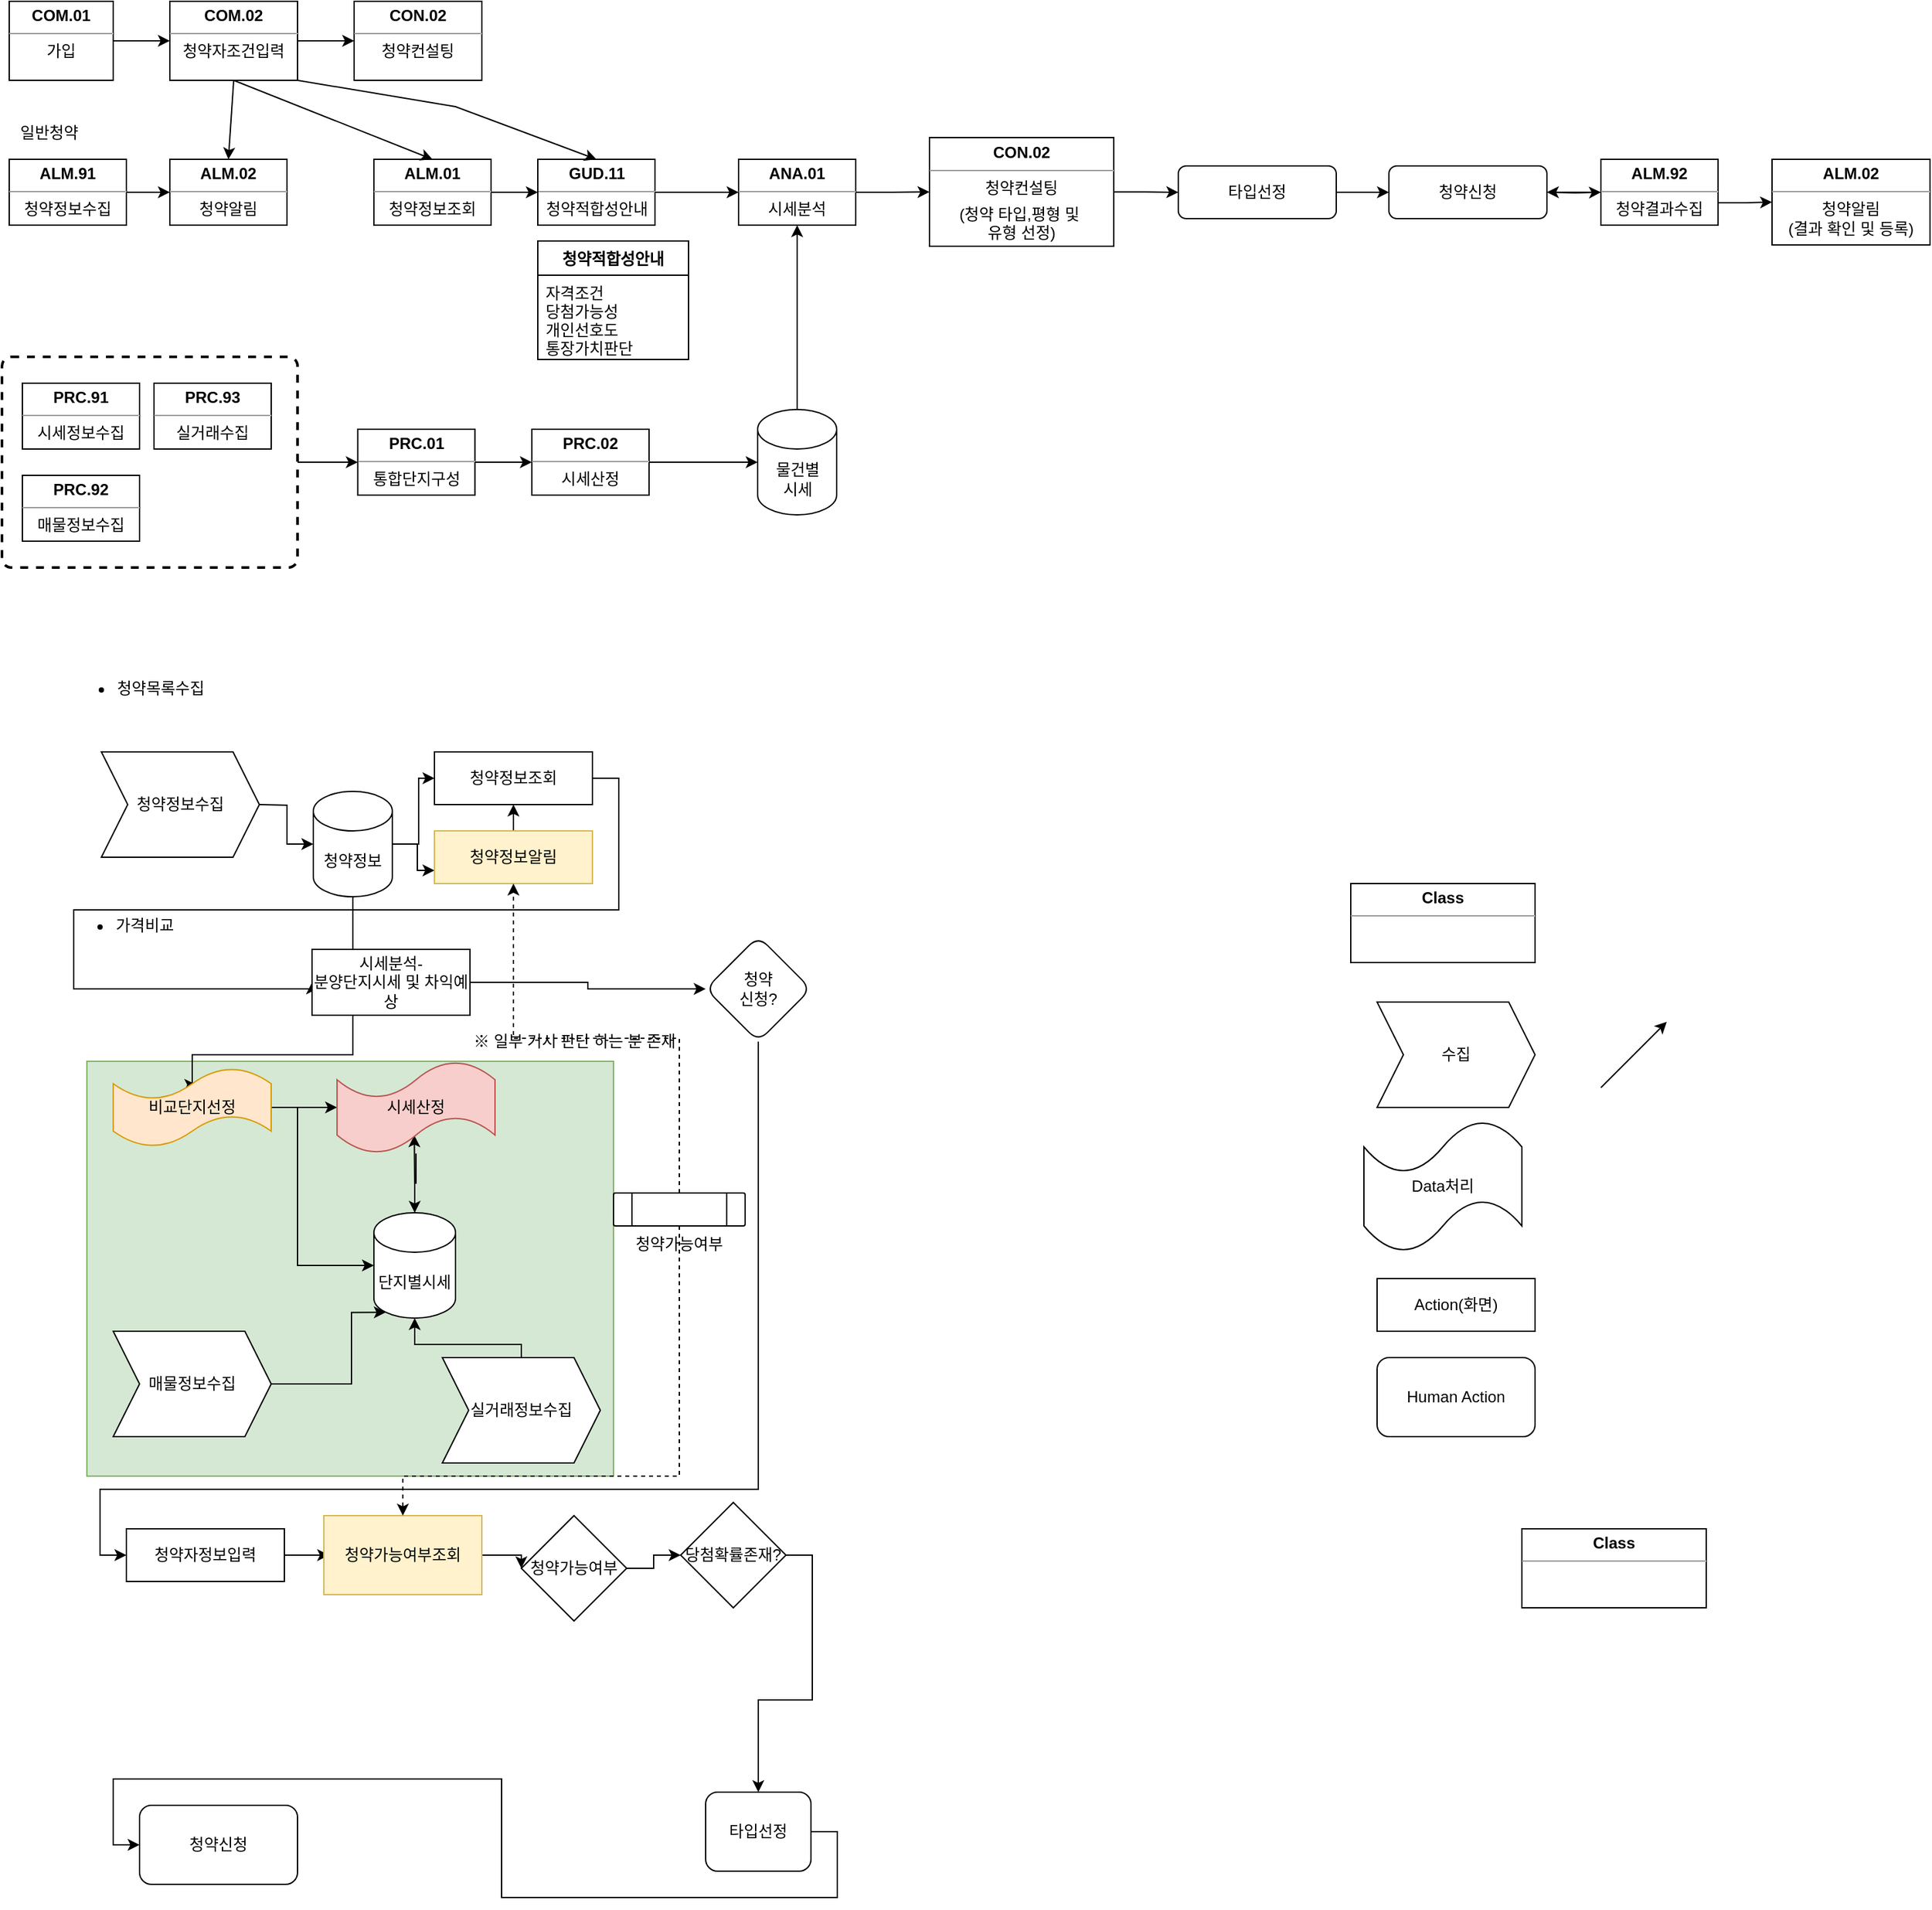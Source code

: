 <mxfile version="16.6.3" type="github">
  <diagram id="C5RBs43oDa-KdzZeNtuy" name="Page-1">
    <mxGraphModel dx="2062" dy="1122" grid="1" gridSize="10" guides="1" tooltips="1" connect="1" arrows="1" fold="1" page="1" pageScale="1" pageWidth="827" pageHeight="1169" math="0" shadow="0">
      <root>
        <mxCell id="WIyWlLk6GJQsqaUBKTNV-0" />
        <mxCell id="WIyWlLk6GJQsqaUBKTNV-1" parent="WIyWlLk6GJQsqaUBKTNV-0" />
        <mxCell id="zgRCXBDfTaDG_pUFl1qo-52" value="" style="rounded=1;whiteSpace=wrap;html=1;absoluteArcSize=1;arcSize=14;strokeWidth=2;dashed=1;" vertex="1" parent="WIyWlLk6GJQsqaUBKTNV-1">
          <mxGeometry x="5.5" y="280" width="224.5" height="160" as="geometry" />
        </mxCell>
        <mxCell id="sqGI4GazYDFIYgaRdGHt-80" value="" style="rounded=0;whiteSpace=wrap;html=1;fillColor=#d5e8d4;strokeColor=#82b366;" parent="WIyWlLk6GJQsqaUBKTNV-1" vertex="1">
          <mxGeometry x="70" y="815" width="400" height="315" as="geometry" />
        </mxCell>
        <mxCell id="sqGI4GazYDFIYgaRdGHt-16" style="edgeStyle=orthogonalEdgeStyle;rounded=0;orthogonalLoop=1;jettySize=auto;html=1;exitX=1;exitY=0.5;exitDx=0;exitDy=0;entryX=0;entryY=0.5;entryDx=0;entryDy=0;" parent="WIyWlLk6GJQsqaUBKTNV-1" source="sqGI4GazYDFIYgaRdGHt-11" target="sqGI4GazYDFIYgaRdGHt-15" edge="1">
          <mxGeometry relative="1" as="geometry" />
        </mxCell>
        <mxCell id="sqGI4GazYDFIYgaRdGHt-11" value="타입선정" style="rounded=1;whiteSpace=wrap;html=1;" parent="WIyWlLk6GJQsqaUBKTNV-1" vertex="1">
          <mxGeometry x="899" y="135" width="120" height="40" as="geometry" />
        </mxCell>
        <mxCell id="sqGI4GazYDFIYgaRdGHt-12" style="edgeStyle=orthogonalEdgeStyle;rounded=0;orthogonalLoop=1;jettySize=auto;html=1;entryX=0;entryY=0.5;entryDx=0;entryDy=0;exitX=1;exitY=0.5;exitDx=0;exitDy=0;" parent="WIyWlLk6GJQsqaUBKTNV-1" target="sqGI4GazYDFIYgaRdGHt-11" edge="1" source="zgRCXBDfTaDG_pUFl1qo-45">
          <mxGeometry relative="1" as="geometry">
            <mxPoint x="1289" y="160" as="sourcePoint" />
            <mxPoint x="1180" y="170" as="targetPoint" />
          </mxGeometry>
        </mxCell>
        <mxCell id="sqGI4GazYDFIYgaRdGHt-15" value="청약신청" style="rounded=1;whiteSpace=wrap;html=1;" parent="WIyWlLk6GJQsqaUBKTNV-1" vertex="1">
          <mxGeometry x="1059" y="135" width="120" height="40" as="geometry" />
        </mxCell>
        <mxCell id="sqGI4GazYDFIYgaRdGHt-17" value="일반청약" style="text;html=1;align=center;verticalAlign=middle;resizable=0;points=[];autosize=1;strokeColor=none;fillColor=none;" parent="WIyWlLk6GJQsqaUBKTNV-1" vertex="1">
          <mxGeometry x="11" y="100" width="60" height="20" as="geometry" />
        </mxCell>
        <mxCell id="sqGI4GazYDFIYgaRdGHt-18" value="&lt;ul&gt;&lt;li&gt;청약목록수집&lt;/li&gt;&lt;/ul&gt;" style="text;strokeColor=none;fillColor=none;html=1;whiteSpace=wrap;verticalAlign=middle;overflow=hidden;" parent="WIyWlLk6GJQsqaUBKTNV-1" vertex="1">
          <mxGeometry x="51" y="510" width="180" height="40" as="geometry" />
        </mxCell>
        <mxCell id="sqGI4GazYDFIYgaRdGHt-21" style="edgeStyle=orthogonalEdgeStyle;rounded=0;orthogonalLoop=1;jettySize=auto;html=1;exitX=1;exitY=0.5;exitDx=0;exitDy=0;exitPerimeter=0;entryX=0;entryY=0.5;entryDx=0;entryDy=0;entryPerimeter=0;" parent="WIyWlLk6GJQsqaUBKTNV-1" target="sqGI4GazYDFIYgaRdGHt-20" edge="1">
          <mxGeometry relative="1" as="geometry">
            <mxPoint x="201.0" y="620" as="sourcePoint" />
          </mxGeometry>
        </mxCell>
        <mxCell id="sqGI4GazYDFIYgaRdGHt-24" style="edgeStyle=orthogonalEdgeStyle;rounded=0;orthogonalLoop=1;jettySize=auto;html=1;exitX=1;exitY=0.5;exitDx=0;exitDy=0;exitPerimeter=0;entryX=0;entryY=0.5;entryDx=0;entryDy=0;" parent="WIyWlLk6GJQsqaUBKTNV-1" source="sqGI4GazYDFIYgaRdGHt-20" target="sqGI4GazYDFIYgaRdGHt-22" edge="1">
          <mxGeometry relative="1" as="geometry" />
        </mxCell>
        <mxCell id="sqGI4GazYDFIYgaRdGHt-25" style="edgeStyle=orthogonalEdgeStyle;rounded=0;orthogonalLoop=1;jettySize=auto;html=1;exitX=1;exitY=0.5;exitDx=0;exitDy=0;exitPerimeter=0;entryX=0;entryY=0.75;entryDx=0;entryDy=0;" parent="WIyWlLk6GJQsqaUBKTNV-1" source="sqGI4GazYDFIYgaRdGHt-20" target="sqGI4GazYDFIYgaRdGHt-23" edge="1">
          <mxGeometry relative="1" as="geometry">
            <Array as="points">
              <mxPoint x="321" y="650" />
              <mxPoint x="321" y="670" />
            </Array>
          </mxGeometry>
        </mxCell>
        <mxCell id="sqGI4GazYDFIYgaRdGHt-42" style="edgeStyle=orthogonalEdgeStyle;rounded=0;orthogonalLoop=1;jettySize=auto;html=1;exitX=0.5;exitY=1;exitDx=0;exitDy=0;exitPerimeter=0;entryX=0.526;entryY=0.213;entryDx=0;entryDy=0;entryPerimeter=0;" parent="WIyWlLk6GJQsqaUBKTNV-1" source="sqGI4GazYDFIYgaRdGHt-20" target="sqGI4GazYDFIYgaRdGHt-36" edge="1">
          <mxGeometry relative="1" as="geometry">
            <mxPoint x="210" y="780" as="targetPoint" />
            <Array as="points">
              <mxPoint x="272" y="810" />
              <mxPoint x="150" y="810" />
              <mxPoint x="150" y="833" />
            </Array>
          </mxGeometry>
        </mxCell>
        <mxCell id="sqGI4GazYDFIYgaRdGHt-20" value="청약정보" style="shape=cylinder3;whiteSpace=wrap;html=1;boundedLbl=1;backgroundOutline=1;size=15;" parent="WIyWlLk6GJQsqaUBKTNV-1" vertex="1">
          <mxGeometry x="242" y="610" width="60" height="80" as="geometry" />
        </mxCell>
        <mxCell id="sqGI4GazYDFIYgaRdGHt-28" style="edgeStyle=orthogonalEdgeStyle;rounded=0;orthogonalLoop=1;jettySize=auto;html=1;exitX=1;exitY=0.5;exitDx=0;exitDy=0;entryX=0;entryY=0.5;entryDx=0;entryDy=0;" parent="WIyWlLk6GJQsqaUBKTNV-1" source="sqGI4GazYDFIYgaRdGHt-22" target="sqGI4GazYDFIYgaRdGHt-27" edge="1">
          <mxGeometry relative="1" as="geometry">
            <Array as="points">
              <mxPoint x="474" y="600" />
              <mxPoint x="474" y="700" />
              <mxPoint x="60" y="700" />
              <mxPoint x="60" y="760" />
            </Array>
          </mxGeometry>
        </mxCell>
        <mxCell id="sqGI4GazYDFIYgaRdGHt-22" value="청약정보조회" style="rounded=0;whiteSpace=wrap;html=1;" parent="WIyWlLk6GJQsqaUBKTNV-1" vertex="1">
          <mxGeometry x="334" y="580" width="120" height="40" as="geometry" />
        </mxCell>
        <mxCell id="sqGI4GazYDFIYgaRdGHt-50" value="" style="edgeStyle=orthogonalEdgeStyle;rounded=0;orthogonalLoop=1;jettySize=auto;html=1;" parent="WIyWlLk6GJQsqaUBKTNV-1" source="sqGI4GazYDFIYgaRdGHt-23" target="sqGI4GazYDFIYgaRdGHt-22" edge="1">
          <mxGeometry relative="1" as="geometry" />
        </mxCell>
        <mxCell id="sqGI4GazYDFIYgaRdGHt-23" value="청약정보알림" style="rounded=0;whiteSpace=wrap;html=1;fillColor=#fff2cc;strokeColor=#d6b656;" parent="WIyWlLk6GJQsqaUBKTNV-1" vertex="1">
          <mxGeometry x="334" y="640" width="120" height="40" as="geometry" />
        </mxCell>
        <mxCell id="sqGI4GazYDFIYgaRdGHt-26" value="&lt;ul&gt;&lt;li&gt;가격비교&lt;/li&gt;&lt;/ul&gt;" style="text;strokeColor=none;fillColor=none;html=1;whiteSpace=wrap;verticalAlign=middle;overflow=hidden;" parent="WIyWlLk6GJQsqaUBKTNV-1" vertex="1">
          <mxGeometry x="50" y="690" width="180" height="40" as="geometry" />
        </mxCell>
        <mxCell id="sqGI4GazYDFIYgaRdGHt-30" style="edgeStyle=orthogonalEdgeStyle;rounded=0;orthogonalLoop=1;jettySize=auto;html=1;exitX=1;exitY=0.5;exitDx=0;exitDy=0;entryX=0;entryY=0.5;entryDx=0;entryDy=0;" parent="WIyWlLk6GJQsqaUBKTNV-1" source="sqGI4GazYDFIYgaRdGHt-27" target="sqGI4GazYDFIYgaRdGHt-33" edge="1">
          <mxGeometry relative="1" as="geometry">
            <mxPoint x="380" y="760" as="targetPoint" />
          </mxGeometry>
        </mxCell>
        <mxCell id="sqGI4GazYDFIYgaRdGHt-27" value="시세분석-&lt;br&gt;분양단지시세 및 차익예상" style="rounded=0;whiteSpace=wrap;html=1;" parent="WIyWlLk6GJQsqaUBKTNV-1" vertex="1">
          <mxGeometry x="241" y="730" width="120" height="50" as="geometry" />
        </mxCell>
        <mxCell id="sqGI4GazYDFIYgaRdGHt-61" style="edgeStyle=orthogonalEdgeStyle;rounded=0;orthogonalLoop=1;jettySize=auto;html=1;exitX=0.5;exitY=1;exitDx=0;exitDy=0;entryX=0;entryY=0.5;entryDx=0;entryDy=0;" parent="WIyWlLk6GJQsqaUBKTNV-1" source="sqGI4GazYDFIYgaRdGHt-33" target="sqGI4GazYDFIYgaRdGHt-60" edge="1">
          <mxGeometry relative="1" as="geometry">
            <Array as="points">
              <mxPoint x="580" y="1140" />
              <mxPoint x="80" y="1140" />
              <mxPoint x="80" y="1190" />
            </Array>
          </mxGeometry>
        </mxCell>
        <mxCell id="sqGI4GazYDFIYgaRdGHt-33" value="청약&lt;br&gt;신청?" style="rhombus;whiteSpace=wrap;html=1;rounded=1;" parent="WIyWlLk6GJQsqaUBKTNV-1" vertex="1">
          <mxGeometry x="540" y="720" width="80" height="80" as="geometry" />
        </mxCell>
        <mxCell id="sqGI4GazYDFIYgaRdGHt-35" value="※ 일부 거시 판단 하는 분 존재" style="text;html=1;align=center;verticalAlign=middle;resizable=0;points=[];autosize=1;strokeColor=none;fillColor=none;" parent="WIyWlLk6GJQsqaUBKTNV-1" vertex="1">
          <mxGeometry x="350" y="790" width="180" height="20" as="geometry" />
        </mxCell>
        <mxCell id="sqGI4GazYDFIYgaRdGHt-55" style="edgeStyle=orthogonalEdgeStyle;rounded=0;orthogonalLoop=1;jettySize=auto;html=1;exitX=1;exitY=0.5;exitDx=0;exitDy=0;exitPerimeter=0;entryX=0;entryY=0.5;entryDx=0;entryDy=0;entryPerimeter=0;" parent="WIyWlLk6GJQsqaUBKTNV-1" source="sqGI4GazYDFIYgaRdGHt-36" target="sqGI4GazYDFIYgaRdGHt-54" edge="1">
          <mxGeometry relative="1" as="geometry" />
        </mxCell>
        <mxCell id="sqGI4GazYDFIYgaRdGHt-59" style="edgeStyle=orthogonalEdgeStyle;rounded=0;orthogonalLoop=1;jettySize=auto;html=1;exitX=1;exitY=0.5;exitDx=0;exitDy=0;exitPerimeter=0;entryX=0;entryY=0.5;entryDx=0;entryDy=0;entryPerimeter=0;" parent="WIyWlLk6GJQsqaUBKTNV-1" source="sqGI4GazYDFIYgaRdGHt-36" target="sqGI4GazYDFIYgaRdGHt-37" edge="1">
          <mxGeometry relative="1" as="geometry">
            <Array as="points">
              <mxPoint x="230" y="850" />
              <mxPoint x="230" y="970" />
            </Array>
          </mxGeometry>
        </mxCell>
        <mxCell id="sqGI4GazYDFIYgaRdGHt-36" value="비교단지선정" style="shape=tape;whiteSpace=wrap;html=1;fillColor=#ffe6cc;strokeColor=#d79b00;" parent="WIyWlLk6GJQsqaUBKTNV-1" vertex="1">
          <mxGeometry x="90" y="820" width="120" height="60" as="geometry" />
        </mxCell>
        <mxCell id="sqGI4GazYDFIYgaRdGHt-56" style="edgeStyle=orthogonalEdgeStyle;rounded=0;orthogonalLoop=1;jettySize=auto;html=1;exitX=0.5;exitY=0;exitDx=0;exitDy=0;exitPerimeter=0;entryX=0.489;entryY=0.802;entryDx=0;entryDy=0;entryPerimeter=0;" parent="WIyWlLk6GJQsqaUBKTNV-1" source="sqGI4GazYDFIYgaRdGHt-37" target="sqGI4GazYDFIYgaRdGHt-54" edge="1">
          <mxGeometry relative="1" as="geometry" />
        </mxCell>
        <mxCell id="sqGI4GazYDFIYgaRdGHt-37" value="단지별시세" style="shape=cylinder3;whiteSpace=wrap;html=1;boundedLbl=1;backgroundOutline=1;size=15;" parent="WIyWlLk6GJQsqaUBKTNV-1" vertex="1">
          <mxGeometry x="288" y="930" width="62" height="80" as="geometry" />
        </mxCell>
        <mxCell id="sqGI4GazYDFIYgaRdGHt-40" style="edgeStyle=orthogonalEdgeStyle;rounded=0;orthogonalLoop=1;jettySize=auto;html=1;" parent="WIyWlLk6GJQsqaUBKTNV-1" source="sqGI4GazYDFIYgaRdGHt-47" target="sqGI4GazYDFIYgaRdGHt-37" edge="1">
          <mxGeometry relative="1" as="geometry">
            <mxPoint x="210" y="1040" as="sourcePoint" />
            <Array as="points">
              <mxPoint x="400" y="1030" />
              <mxPoint x="319" y="1030" />
            </Array>
          </mxGeometry>
        </mxCell>
        <mxCell id="sqGI4GazYDFIYgaRdGHt-46" value="" style="edgeStyle=orthogonalEdgeStyle;rounded=0;orthogonalLoop=1;jettySize=auto;html=1;entryX=0.145;entryY=1;entryDx=0;entryDy=-4.35;entryPerimeter=0;" parent="WIyWlLk6GJQsqaUBKTNV-1" source="sqGI4GazYDFIYgaRdGHt-45" target="sqGI4GazYDFIYgaRdGHt-37" edge="1">
          <mxGeometry relative="1" as="geometry">
            <mxPoint x="271" y="1020" as="targetPoint" />
            <Array as="points">
              <mxPoint x="271" y="1060" />
              <mxPoint x="271" y="1006" />
            </Array>
          </mxGeometry>
        </mxCell>
        <mxCell id="sqGI4GazYDFIYgaRdGHt-45" value="매물정보수집" style="shape=step;perimeter=stepPerimeter;whiteSpace=wrap;html=1;fixedSize=1;" parent="WIyWlLk6GJQsqaUBKTNV-1" vertex="1">
          <mxGeometry x="90" y="1020" width="120" height="80" as="geometry" />
        </mxCell>
        <mxCell id="sqGI4GazYDFIYgaRdGHt-47" value="실거래정보수집" style="shape=step;perimeter=stepPerimeter;whiteSpace=wrap;html=1;fixedSize=1;" parent="WIyWlLk6GJQsqaUBKTNV-1" vertex="1">
          <mxGeometry x="340" y="1040" width="120" height="80" as="geometry" />
        </mxCell>
        <mxCell id="sqGI4GazYDFIYgaRdGHt-48" value="수집" style="shape=step;perimeter=stepPerimeter;whiteSpace=wrap;html=1;fixedSize=1;" parent="WIyWlLk6GJQsqaUBKTNV-1" vertex="1">
          <mxGeometry x="1050" y="770" width="120" height="80" as="geometry" />
        </mxCell>
        <mxCell id="sqGI4GazYDFIYgaRdGHt-49" value="Data처리" style="shape=tape;whiteSpace=wrap;html=1;" parent="WIyWlLk6GJQsqaUBKTNV-1" vertex="1">
          <mxGeometry x="1040" y="860" width="120" height="100" as="geometry" />
        </mxCell>
        <mxCell id="sqGI4GazYDFIYgaRdGHt-51" value="Action(화면)" style="rounded=0;whiteSpace=wrap;html=1;" parent="WIyWlLk6GJQsqaUBKTNV-1" vertex="1">
          <mxGeometry x="1050" y="980" width="120" height="40" as="geometry" />
        </mxCell>
        <mxCell id="sqGI4GazYDFIYgaRdGHt-52" value="Human Action" style="rounded=1;whiteSpace=wrap;html=1;" parent="WIyWlLk6GJQsqaUBKTNV-1" vertex="1">
          <mxGeometry x="1050" y="1040" width="120" height="60" as="geometry" />
        </mxCell>
        <mxCell id="sqGI4GazYDFIYgaRdGHt-53" value="청약정보수집" style="shape=step;perimeter=stepPerimeter;whiteSpace=wrap;html=1;fixedSize=1;" parent="WIyWlLk6GJQsqaUBKTNV-1" vertex="1">
          <mxGeometry x="81" y="580" width="120" height="80" as="geometry" />
        </mxCell>
        <mxCell id="sqGI4GazYDFIYgaRdGHt-57" style="edgeStyle=orthogonalEdgeStyle;rounded=0;orthogonalLoop=1;jettySize=auto;html=1;entryX=0.5;entryY=0;entryDx=0;entryDy=0;entryPerimeter=0;" parent="WIyWlLk6GJQsqaUBKTNV-1" source="sqGI4GazYDFIYgaRdGHt-54" target="sqGI4GazYDFIYgaRdGHt-37" edge="1">
          <mxGeometry relative="1" as="geometry" />
        </mxCell>
        <mxCell id="sqGI4GazYDFIYgaRdGHt-54" value="시세산정" style="shape=tape;whiteSpace=wrap;html=1;rounded=0;fillColor=#f8cecc;strokeColor=#b85450;" parent="WIyWlLk6GJQsqaUBKTNV-1" vertex="1">
          <mxGeometry x="260" y="815" width="120" height="70" as="geometry" />
        </mxCell>
        <mxCell id="sqGI4GazYDFIYgaRdGHt-63" style="edgeStyle=orthogonalEdgeStyle;rounded=0;orthogonalLoop=1;jettySize=auto;html=1;exitX=1;exitY=0.5;exitDx=0;exitDy=0;entryX=0;entryY=0.5;entryDx=0;entryDy=0;" parent="WIyWlLk6GJQsqaUBKTNV-1" source="sqGI4GazYDFIYgaRdGHt-60" edge="1">
          <mxGeometry relative="1" as="geometry">
            <mxPoint x="254.0" y="1190" as="targetPoint" />
          </mxGeometry>
        </mxCell>
        <mxCell id="sqGI4GazYDFIYgaRdGHt-60" value="청약자정보입력" style="rounded=0;whiteSpace=wrap;html=1;" parent="WIyWlLk6GJQsqaUBKTNV-1" vertex="1">
          <mxGeometry x="100" y="1170" width="120" height="40" as="geometry" />
        </mxCell>
        <mxCell id="sqGI4GazYDFIYgaRdGHt-67" style="edgeStyle=orthogonalEdgeStyle;rounded=0;orthogonalLoop=1;jettySize=auto;html=1;entryX=0;entryY=0.5;entryDx=0;entryDy=0;exitX=1;exitY=0.5;exitDx=0;exitDy=0;" parent="WIyWlLk6GJQsqaUBKTNV-1" source="sqGI4GazYDFIYgaRdGHt-74" target="sqGI4GazYDFIYgaRdGHt-66" edge="1">
          <mxGeometry relative="1" as="geometry">
            <mxPoint x="450" y="1190" as="sourcePoint" />
          </mxGeometry>
        </mxCell>
        <mxCell id="sqGI4GazYDFIYgaRdGHt-68" style="edgeStyle=orthogonalEdgeStyle;rounded=0;orthogonalLoop=1;jettySize=auto;html=1;exitX=1;exitY=0.5;exitDx=0;exitDy=0;" parent="WIyWlLk6GJQsqaUBKTNV-1" source="sqGI4GazYDFIYgaRdGHt-66" target="sqGI4GazYDFIYgaRdGHt-69" edge="1">
          <mxGeometry relative="1" as="geometry">
            <mxPoint x="510" y="1190" as="targetPoint" />
          </mxGeometry>
        </mxCell>
        <mxCell id="sqGI4GazYDFIYgaRdGHt-66" value="당첨확률존재?" style="rhombus;whiteSpace=wrap;html=1;rounded=0;" parent="WIyWlLk6GJQsqaUBKTNV-1" vertex="1">
          <mxGeometry x="521" y="1150" width="80" height="80" as="geometry" />
        </mxCell>
        <mxCell id="sqGI4GazYDFIYgaRdGHt-71" style="edgeStyle=orthogonalEdgeStyle;rounded=0;orthogonalLoop=1;jettySize=auto;html=1;exitX=1;exitY=0.5;exitDx=0;exitDy=0;entryX=0;entryY=0.5;entryDx=0;entryDy=0;" parent="WIyWlLk6GJQsqaUBKTNV-1" source="sqGI4GazYDFIYgaRdGHt-69" target="sqGI4GazYDFIYgaRdGHt-70" edge="1">
          <mxGeometry relative="1" as="geometry" />
        </mxCell>
        <mxCell id="sqGI4GazYDFIYgaRdGHt-69" value="타입선정" style="rounded=1;whiteSpace=wrap;html=1;" parent="WIyWlLk6GJQsqaUBKTNV-1" vertex="1">
          <mxGeometry x="540" y="1370" width="80" height="60" as="geometry" />
        </mxCell>
        <mxCell id="sqGI4GazYDFIYgaRdGHt-70" value="청약신청" style="rounded=1;whiteSpace=wrap;html=1;" parent="WIyWlLk6GJQsqaUBKTNV-1" vertex="1">
          <mxGeometry x="110" y="1380" width="120" height="60" as="geometry" />
        </mxCell>
        <mxCell id="sqGI4GazYDFIYgaRdGHt-72" value="Y" style="text;html=1;align=center;verticalAlign=middle;resizable=0;points=[];autosize=1;strokeColor=none;fillColor=none;" parent="WIyWlLk6GJQsqaUBKTNV-1" vertex="1">
          <mxGeometry x="340" y="1170" width="20" height="20" as="geometry" />
        </mxCell>
        <mxCell id="sqGI4GazYDFIYgaRdGHt-75" style="edgeStyle=orthogonalEdgeStyle;rounded=0;orthogonalLoop=1;jettySize=auto;html=1;exitX=1;exitY=0.5;exitDx=0;exitDy=0;entryX=0;entryY=0.5;entryDx=0;entryDy=0;" parent="WIyWlLk6GJQsqaUBKTNV-1" source="sqGI4GazYDFIYgaRdGHt-73" target="sqGI4GazYDFIYgaRdGHt-74" edge="1">
          <mxGeometry relative="1" as="geometry" />
        </mxCell>
        <mxCell id="sqGI4GazYDFIYgaRdGHt-73" value="청약가능여부조회" style="rounded=0;whiteSpace=wrap;html=1;fillColor=#fff2cc;strokeColor=#d6b656;" parent="WIyWlLk6GJQsqaUBKTNV-1" vertex="1">
          <mxGeometry x="250" y="1160" width="120" height="60" as="geometry" />
        </mxCell>
        <mxCell id="sqGI4GazYDFIYgaRdGHt-74" value="청약가능여부" style="rhombus;whiteSpace=wrap;html=1;rounded=0;" parent="WIyWlLk6GJQsqaUBKTNV-1" vertex="1">
          <mxGeometry x="400" y="1160" width="80" height="80" as="geometry" />
        </mxCell>
        <mxCell id="sqGI4GazYDFIYgaRdGHt-78" style="edgeStyle=orthogonalEdgeStyle;rounded=0;orthogonalLoop=1;jettySize=auto;html=1;exitX=0.5;exitY=0;exitDx=0;exitDy=0;dashed=1;" parent="WIyWlLk6GJQsqaUBKTNV-1" source="sqGI4GazYDFIYgaRdGHt-76" target="sqGI4GazYDFIYgaRdGHt-23" edge="1">
          <mxGeometry relative="1" as="geometry" />
        </mxCell>
        <mxCell id="sqGI4GazYDFIYgaRdGHt-79" style="edgeStyle=orthogonalEdgeStyle;rounded=0;orthogonalLoop=1;jettySize=auto;html=1;exitX=0.5;exitY=1;exitDx=0;exitDy=0;entryX=0.5;entryY=0;entryDx=0;entryDy=0;dashed=1;" parent="WIyWlLk6GJQsqaUBKTNV-1" source="sqGI4GazYDFIYgaRdGHt-76" target="sqGI4GazYDFIYgaRdGHt-73" edge="1">
          <mxGeometry relative="1" as="geometry">
            <Array as="points">
              <mxPoint x="520" y="1130" />
              <mxPoint x="310" y="1130" />
            </Array>
          </mxGeometry>
        </mxCell>
        <mxCell id="sqGI4GazYDFIYgaRdGHt-76" value="청약가능여부" style="verticalLabelPosition=bottom;verticalAlign=top;html=1;shape=process;whiteSpace=wrap;rounded=1;size=0.14;arcSize=6;" parent="WIyWlLk6GJQsqaUBKTNV-1" vertex="1">
          <mxGeometry x="470" y="915" width="100" height="25" as="geometry" />
        </mxCell>
        <mxCell id="zgRCXBDfTaDG_pUFl1qo-2" value="&lt;p style=&quot;margin:0px;margin-top:4px;text-align:center;&quot;&gt;&lt;b&gt;Class&lt;/b&gt;&lt;/p&gt;&lt;hr size=&quot;1&quot;/&gt;&lt;div style=&quot;height:2px;&quot;&gt;&lt;/div&gt;" style="verticalAlign=top;align=left;overflow=fill;fontSize=12;fontFamily=Helvetica;html=1;" vertex="1" parent="WIyWlLk6GJQsqaUBKTNV-1">
          <mxGeometry x="1160" y="1170" width="140" height="60" as="geometry" />
        </mxCell>
        <mxCell id="zgRCXBDfTaDG_pUFl1qo-3" value="&lt;p style=&quot;margin: 0px ; margin-top: 4px ; text-align: center&quot;&gt;&lt;b&gt;COM.01&lt;/b&gt;&lt;/p&gt;&lt;hr size=&quot;1&quot;&gt;&lt;div style=&quot;text-align: center ; height: 2px&quot;&gt;가입&lt;/div&gt;" style="verticalAlign=top;align=left;overflow=fill;fontSize=12;fontFamily=Helvetica;html=1;" vertex="1" parent="WIyWlLk6GJQsqaUBKTNV-1">
          <mxGeometry x="11" y="10" width="79" height="60" as="geometry" />
        </mxCell>
        <mxCell id="zgRCXBDfTaDG_pUFl1qo-4" value="&lt;p style=&quot;margin: 0px ; margin-top: 4px ; text-align: center&quot;&gt;&lt;b&gt;COM.02&lt;/b&gt;&lt;/p&gt;&lt;hr size=&quot;1&quot;&gt;&lt;div style=&quot;text-align: center ; height: 2px&quot;&gt;청약자조건입력&lt;/div&gt;" style="verticalAlign=top;align=left;overflow=fill;fontSize=12;fontFamily=Helvetica;html=1;" vertex="1" parent="WIyWlLk6GJQsqaUBKTNV-1">
          <mxGeometry x="133" y="10" width="97" height="60" as="geometry" />
        </mxCell>
        <mxCell id="zgRCXBDfTaDG_pUFl1qo-5" value="" style="endArrow=classic;html=1;rounded=0;exitX=1;exitY=0.5;exitDx=0;exitDy=0;entryX=0;entryY=0.5;entryDx=0;entryDy=0;" edge="1" parent="WIyWlLk6GJQsqaUBKTNV-1" source="zgRCXBDfTaDG_pUFl1qo-3" target="zgRCXBDfTaDG_pUFl1qo-4">
          <mxGeometry width="50" height="50" relative="1" as="geometry">
            <mxPoint x="710" y="160" as="sourcePoint" />
            <mxPoint x="760" y="110" as="targetPoint" />
          </mxGeometry>
        </mxCell>
        <mxCell id="zgRCXBDfTaDG_pUFl1qo-9" value="&lt;p style=&quot;margin: 0px ; margin-top: 4px ; text-align: center&quot;&gt;&lt;b&gt;ALM.91&lt;/b&gt;&lt;/p&gt;&lt;hr size=&quot;1&quot;&gt;&lt;div style=&quot;text-align: center ; height: 2px&quot;&gt;청약정보수집&lt;/div&gt;" style="verticalAlign=top;align=left;overflow=fill;fontSize=12;fontFamily=Helvetica;html=1;" vertex="1" parent="WIyWlLk6GJQsqaUBKTNV-1">
          <mxGeometry x="11" y="130" width="89" height="50" as="geometry" />
        </mxCell>
        <mxCell id="zgRCXBDfTaDG_pUFl1qo-10" value="" style="endArrow=classic;html=1;rounded=0;" edge="1" parent="WIyWlLk6GJQsqaUBKTNV-1">
          <mxGeometry width="50" height="50" relative="1" as="geometry">
            <mxPoint x="1220" y="835" as="sourcePoint" />
            <mxPoint x="1270" y="785" as="targetPoint" />
          </mxGeometry>
        </mxCell>
        <mxCell id="zgRCXBDfTaDG_pUFl1qo-11" value="&lt;p style=&quot;margin:0px;margin-top:4px;text-align:center;&quot;&gt;&lt;b&gt;Class&lt;/b&gt;&lt;/p&gt;&lt;hr size=&quot;1&quot;/&gt;&lt;div style=&quot;height:2px;&quot;&gt;&lt;/div&gt;" style="verticalAlign=top;align=left;overflow=fill;fontSize=12;fontFamily=Helvetica;html=1;" vertex="1" parent="WIyWlLk6GJQsqaUBKTNV-1">
          <mxGeometry x="1030" y="680" width="140" height="60" as="geometry" />
        </mxCell>
        <mxCell id="zgRCXBDfTaDG_pUFl1qo-16" value="" style="edgeStyle=orthogonalEdgeStyle;rounded=0;orthogonalLoop=1;jettySize=auto;html=1;" edge="1" parent="WIyWlLk6GJQsqaUBKTNV-1" source="zgRCXBDfTaDG_pUFl1qo-12" target="zgRCXBDfTaDG_pUFl1qo-14">
          <mxGeometry relative="1" as="geometry" />
        </mxCell>
        <mxCell id="zgRCXBDfTaDG_pUFl1qo-12" value="&lt;p style=&quot;margin: 0px ; margin-top: 4px ; text-align: center&quot;&gt;&lt;b&gt;ALM.01&lt;/b&gt;&lt;/p&gt;&lt;hr size=&quot;1&quot;&gt;&lt;div style=&quot;text-align: center ; height: 2px&quot;&gt;청약정보조회&lt;/div&gt;" style="verticalAlign=top;align=left;overflow=fill;fontSize=12;fontFamily=Helvetica;html=1;" vertex="1" parent="WIyWlLk6GJQsqaUBKTNV-1">
          <mxGeometry x="288" y="130" width="89" height="50" as="geometry" />
        </mxCell>
        <mxCell id="zgRCXBDfTaDG_pUFl1qo-13" value="" style="endArrow=classic;html=1;rounded=0;exitX=1;exitY=0.5;exitDx=0;exitDy=0;entryX=0;entryY=0.5;entryDx=0;entryDy=0;" edge="1" parent="WIyWlLk6GJQsqaUBKTNV-1" source="zgRCXBDfTaDG_pUFl1qo-9" target="zgRCXBDfTaDG_pUFl1qo-33">
          <mxGeometry width="50" height="50" relative="1" as="geometry">
            <mxPoint x="710" y="160" as="sourcePoint" />
            <mxPoint x="110" y="260" as="targetPoint" />
          </mxGeometry>
        </mxCell>
        <mxCell id="zgRCXBDfTaDG_pUFl1qo-14" value="&lt;p style=&quot;margin: 0px ; margin-top: 4px ; text-align: center&quot;&gt;&lt;b&gt;GUD.11&lt;/b&gt;&lt;/p&gt;&lt;hr size=&quot;1&quot;&gt;&lt;div style=&quot;text-align: center ; height: 2px&quot;&gt;청약적합성안내&lt;/div&gt;" style="verticalAlign=top;align=left;overflow=fill;fontSize=12;fontFamily=Helvetica;html=1;" vertex="1" parent="WIyWlLk6GJQsqaUBKTNV-1">
          <mxGeometry x="412.5" y="130" width="89" height="50" as="geometry" />
        </mxCell>
        <mxCell id="zgRCXBDfTaDG_pUFl1qo-17" value="" style="endArrow=classic;html=1;rounded=0;exitX=1;exitY=1;exitDx=0;exitDy=0;entryX=0.5;entryY=0;entryDx=0;entryDy=0;" edge="1" parent="WIyWlLk6GJQsqaUBKTNV-1" source="zgRCXBDfTaDG_pUFl1qo-4" target="zgRCXBDfTaDG_pUFl1qo-14">
          <mxGeometry width="50" height="50" relative="1" as="geometry">
            <mxPoint x="710" y="160" as="sourcePoint" />
            <mxPoint x="760" y="110" as="targetPoint" />
            <Array as="points">
              <mxPoint x="350" y="90" />
            </Array>
          </mxGeometry>
        </mxCell>
        <mxCell id="zgRCXBDfTaDG_pUFl1qo-26" value="청약적합성안내" style="swimlane;fontStyle=1;align=center;verticalAlign=top;childLayout=stackLayout;horizontal=1;startSize=26;horizontalStack=0;resizeParent=1;resizeParentMax=0;resizeLast=0;collapsible=1;marginBottom=0;" vertex="1" parent="WIyWlLk6GJQsqaUBKTNV-1">
          <mxGeometry x="412.5" y="192" width="114.5" height="90" as="geometry" />
        </mxCell>
        <mxCell id="zgRCXBDfTaDG_pUFl1qo-27" value="자격조건&#xa;당첨가능성&#xa;개인선호도&#xa;통장가치판단&#xa;" style="text;strokeColor=none;fillColor=none;align=left;verticalAlign=top;spacingLeft=4;spacingRight=4;overflow=hidden;rotatable=0;points=[[0,0.5],[1,0.5]];portConstraint=eastwest;" vertex="1" parent="zgRCXBDfTaDG_pUFl1qo-26">
          <mxGeometry y="26" width="114.5" height="64" as="geometry" />
        </mxCell>
        <mxCell id="zgRCXBDfTaDG_pUFl1qo-31" value="&lt;p style=&quot;margin: 0px ; margin-top: 4px ; text-align: center&quot;&gt;&lt;b&gt;ANA.01&lt;/b&gt;&lt;/p&gt;&lt;hr size=&quot;1&quot;&gt;&lt;div style=&quot;text-align: center ; height: 2px&quot;&gt;시세분석&lt;/div&gt;" style="verticalAlign=top;align=left;overflow=fill;fontSize=12;fontFamily=Helvetica;html=1;" vertex="1" parent="WIyWlLk6GJQsqaUBKTNV-1">
          <mxGeometry x="565" y="130" width="89" height="50" as="geometry" />
        </mxCell>
        <mxCell id="zgRCXBDfTaDG_pUFl1qo-32" value="" style="edgeStyle=orthogonalEdgeStyle;rounded=0;orthogonalLoop=1;jettySize=auto;html=1;entryX=0;entryY=0.5;entryDx=0;entryDy=0;exitX=1;exitY=0.5;exitDx=0;exitDy=0;" edge="1" parent="WIyWlLk6GJQsqaUBKTNV-1" source="zgRCXBDfTaDG_pUFl1qo-14" target="zgRCXBDfTaDG_pUFl1qo-31">
          <mxGeometry relative="1" as="geometry">
            <mxPoint x="387" y="165" as="sourcePoint" />
            <mxPoint x="422.5" y="165" as="targetPoint" />
          </mxGeometry>
        </mxCell>
        <mxCell id="zgRCXBDfTaDG_pUFl1qo-33" value="&lt;p style=&quot;margin: 0px ; margin-top: 4px ; text-align: center&quot;&gt;&lt;b&gt;ALM.02&lt;/b&gt;&lt;/p&gt;&lt;hr size=&quot;1&quot;&gt;&lt;div style=&quot;text-align: center ; height: 2px&quot;&gt;청약알림&lt;/div&gt;" style="verticalAlign=top;align=left;overflow=fill;fontSize=12;fontFamily=Helvetica;html=1;" vertex="1" parent="WIyWlLk6GJQsqaUBKTNV-1">
          <mxGeometry x="133" y="130" width="89" height="50" as="geometry" />
        </mxCell>
        <mxCell id="zgRCXBDfTaDG_pUFl1qo-34" value="" style="endArrow=classic;html=1;rounded=0;exitX=0.5;exitY=1;exitDx=0;exitDy=0;entryX=0.5;entryY=0;entryDx=0;entryDy=0;" edge="1" parent="WIyWlLk6GJQsqaUBKTNV-1" source="zgRCXBDfTaDG_pUFl1qo-4" target="zgRCXBDfTaDG_pUFl1qo-33">
          <mxGeometry width="50" height="50" relative="1" as="geometry">
            <mxPoint x="110" y="165" as="sourcePoint" />
            <mxPoint x="120" y="270" as="targetPoint" />
          </mxGeometry>
        </mxCell>
        <mxCell id="zgRCXBDfTaDG_pUFl1qo-35" value="" style="endArrow=classic;html=1;rounded=0;exitX=0.5;exitY=1;exitDx=0;exitDy=0;entryX=0.5;entryY=0;entryDx=0;entryDy=0;" edge="1" parent="WIyWlLk6GJQsqaUBKTNV-1" source="zgRCXBDfTaDG_pUFl1qo-4" target="zgRCXBDfTaDG_pUFl1qo-12">
          <mxGeometry width="50" height="50" relative="1" as="geometry">
            <mxPoint x="191.5" y="80" as="sourcePoint" />
            <mxPoint x="187.5" y="140" as="targetPoint" />
          </mxGeometry>
        </mxCell>
        <mxCell id="zgRCXBDfTaDG_pUFl1qo-36" value="&lt;p style=&quot;margin: 0px ; margin-top: 4px ; text-align: center&quot;&gt;&lt;b&gt;CON.02&lt;/b&gt;&lt;/p&gt;&lt;hr size=&quot;1&quot;&gt;&lt;div style=&quot;text-align: center ; height: 2px&quot;&gt;청약컨설팅&lt;/div&gt;" style="verticalAlign=top;align=left;overflow=fill;fontSize=12;fontFamily=Helvetica;html=1;" vertex="1" parent="WIyWlLk6GJQsqaUBKTNV-1">
          <mxGeometry x="273" y="10" width="97" height="60" as="geometry" />
        </mxCell>
        <mxCell id="zgRCXBDfTaDG_pUFl1qo-37" value="" style="endArrow=classic;html=1;rounded=0;entryX=0;entryY=0.5;entryDx=0;entryDy=0;exitX=1;exitY=0.5;exitDx=0;exitDy=0;" edge="1" parent="WIyWlLk6GJQsqaUBKTNV-1" source="zgRCXBDfTaDG_pUFl1qo-4" target="zgRCXBDfTaDG_pUFl1qo-36">
          <mxGeometry width="50" height="50" relative="1" as="geometry">
            <mxPoint x="230" y="40" as="sourcePoint" />
            <mxPoint x="467" y="140" as="targetPoint" />
          </mxGeometry>
        </mxCell>
        <mxCell id="zgRCXBDfTaDG_pUFl1qo-38" value="물건별&lt;br&gt;시세" style="shape=cylinder3;whiteSpace=wrap;html=1;boundedLbl=1;backgroundOutline=1;size=15;" vertex="1" parent="WIyWlLk6GJQsqaUBKTNV-1">
          <mxGeometry x="579.5" y="320" width="60" height="80" as="geometry" />
        </mxCell>
        <mxCell id="zgRCXBDfTaDG_pUFl1qo-39" value="" style="edgeStyle=orthogonalEdgeStyle;rounded=0;orthogonalLoop=1;jettySize=auto;html=1;entryX=0.5;entryY=1;entryDx=0;entryDy=0;exitX=0.5;exitY=0;exitDx=0;exitDy=0;exitPerimeter=0;" edge="1" parent="WIyWlLk6GJQsqaUBKTNV-1" source="zgRCXBDfTaDG_pUFl1qo-38" target="zgRCXBDfTaDG_pUFl1qo-31">
          <mxGeometry relative="1" as="geometry">
            <mxPoint x="511.5" y="165" as="sourcePoint" />
            <mxPoint x="575" y="165" as="targetPoint" />
          </mxGeometry>
        </mxCell>
        <mxCell id="zgRCXBDfTaDG_pUFl1qo-40" value="&lt;p style=&quot;margin: 0px ; margin-top: 4px ; text-align: center&quot;&gt;&lt;b&gt;PRC.91&lt;/b&gt;&lt;/p&gt;&lt;hr size=&quot;1&quot;&gt;&lt;div style=&quot;text-align: center ; height: 2px&quot;&gt;시세정보수집&lt;/div&gt;" style="verticalAlign=top;align=left;overflow=fill;fontSize=12;fontFamily=Helvetica;html=1;" vertex="1" parent="WIyWlLk6GJQsqaUBKTNV-1">
          <mxGeometry x="21" y="300" width="89" height="50" as="geometry" />
        </mxCell>
        <mxCell id="zgRCXBDfTaDG_pUFl1qo-41" value="&lt;p style=&quot;margin: 0px ; margin-top: 4px ; text-align: center&quot;&gt;&lt;b&gt;PRC.92&lt;/b&gt;&lt;/p&gt;&lt;hr size=&quot;1&quot;&gt;&lt;div style=&quot;text-align: center ; height: 2px&quot;&gt;매물정보수집&lt;/div&gt;" style="verticalAlign=top;align=left;overflow=fill;fontSize=12;fontFamily=Helvetica;html=1;" vertex="1" parent="WIyWlLk6GJQsqaUBKTNV-1">
          <mxGeometry x="21" y="370" width="89" height="50" as="geometry" />
        </mxCell>
        <mxCell id="zgRCXBDfTaDG_pUFl1qo-42" value="&lt;p style=&quot;margin: 0px ; margin-top: 4px ; text-align: center&quot;&gt;&lt;b&gt;PRC.93&lt;/b&gt;&lt;/p&gt;&lt;hr size=&quot;1&quot;&gt;&lt;div style=&quot;text-align: center ; height: 2px&quot;&gt;실거래수집&lt;/div&gt;" style="verticalAlign=top;align=left;overflow=fill;fontSize=12;fontFamily=Helvetica;html=1;" vertex="1" parent="WIyWlLk6GJQsqaUBKTNV-1">
          <mxGeometry x="121" y="300" width="89" height="50" as="geometry" />
        </mxCell>
        <mxCell id="zgRCXBDfTaDG_pUFl1qo-43" value="&lt;p style=&quot;margin: 0px ; margin-top: 4px ; text-align: center&quot;&gt;&lt;b&gt;PRC.01&lt;/b&gt;&lt;/p&gt;&lt;hr size=&quot;1&quot;&gt;&lt;div style=&quot;text-align: center ; height: 2px&quot;&gt;통합단지구성&lt;/div&gt;" style="verticalAlign=top;align=left;overflow=fill;fontSize=12;fontFamily=Helvetica;html=1;" vertex="1" parent="WIyWlLk6GJQsqaUBKTNV-1">
          <mxGeometry x="275.75" y="335" width="89" height="50" as="geometry" />
        </mxCell>
        <mxCell id="zgRCXBDfTaDG_pUFl1qo-44" value="&lt;p style=&quot;margin: 0px ; margin-top: 4px ; text-align: center&quot;&gt;&lt;b&gt;PRC.02&lt;/b&gt;&lt;/p&gt;&lt;hr size=&quot;1&quot;&gt;&lt;div style=&quot;text-align: center ; height: 2px&quot;&gt;시세산정&lt;/div&gt;" style="verticalAlign=top;align=left;overflow=fill;fontSize=12;fontFamily=Helvetica;html=1;" vertex="1" parent="WIyWlLk6GJQsqaUBKTNV-1">
          <mxGeometry x="408" y="335" width="89" height="50" as="geometry" />
        </mxCell>
        <mxCell id="zgRCXBDfTaDG_pUFl1qo-45" value="&lt;p style=&quot;margin: 0px ; margin-top: 4px ; text-align: center&quot;&gt;&lt;b&gt;CON.02&lt;/b&gt;&lt;/p&gt;&lt;hr size=&quot;1&quot;&gt;&lt;div style=&quot;text-align: center ; height: 2px&quot;&gt;청약컨설팅&lt;/div&gt;&lt;div style=&quot;text-align: center ; height: 2px&quot;&gt;&lt;br&gt;&lt;/div&gt;&lt;div style=&quot;text-align: center ; height: 2px&quot;&gt;&lt;br&gt;&lt;/div&gt;&lt;div style=&quot;text-align: center ; height: 2px&quot;&gt;&lt;br&gt;&lt;/div&gt;&lt;div style=&quot;text-align: center ; height: 2px&quot;&gt;&lt;br&gt;&lt;/div&gt;&lt;div style=&quot;text-align: center ; height: 2px&quot;&gt;&lt;br&gt;&lt;/div&gt;&lt;div style=&quot;text-align: center ; height: 2px&quot;&gt;&lt;br&gt;&lt;/div&gt;&lt;div style=&quot;text-align: center ; height: 2px&quot;&gt;&lt;br&gt;&lt;/div&gt;&lt;div style=&quot;text-align: center ; height: 2px&quot;&gt;&lt;br&gt;&lt;/div&gt;&lt;div style=&quot;text-align: center ; height: 2px&quot;&gt;&lt;br&gt;&lt;/div&gt;&lt;div style=&quot;text-align: center ; height: 2px&quot;&gt;(청약 타입,평형 및&amp;nbsp;&lt;/div&gt;&lt;div style=&quot;text-align: center ; height: 2px&quot;&gt;&lt;br&gt;&lt;/div&gt;&lt;div style=&quot;text-align: center ; height: 2px&quot;&gt;&lt;br&gt;&lt;/div&gt;&lt;div style=&quot;text-align: center ; height: 2px&quot;&gt;&lt;br&gt;&lt;/div&gt;&lt;div style=&quot;text-align: center ; height: 2px&quot;&gt;&lt;br&gt;&lt;/div&gt;&lt;div style=&quot;text-align: center ; height: 2px&quot;&gt;&lt;br&gt;&lt;/div&gt;&lt;div style=&quot;text-align: center ; height: 2px&quot;&gt;&lt;br&gt;&lt;/div&gt;&lt;div style=&quot;text-align: center ; height: 2px&quot;&gt;유형 선정)&lt;/div&gt;&lt;div style=&quot;text-align: center ; height: 2px&quot;&gt;&lt;br&gt;&lt;/div&gt;" style="verticalAlign=top;align=left;overflow=fill;fontSize=12;fontFamily=Helvetica;html=1;" vertex="1" parent="WIyWlLk6GJQsqaUBKTNV-1">
          <mxGeometry x="710" y="113.5" width="140" height="82.5" as="geometry" />
        </mxCell>
        <mxCell id="zgRCXBDfTaDG_pUFl1qo-46" value="" style="edgeStyle=orthogonalEdgeStyle;rounded=0;orthogonalLoop=1;jettySize=auto;html=1;entryX=0;entryY=0.5;entryDx=0;entryDy=0;exitX=1;exitY=0.5;exitDx=0;exitDy=0;" edge="1" parent="WIyWlLk6GJQsqaUBKTNV-1" source="zgRCXBDfTaDG_pUFl1qo-31" target="zgRCXBDfTaDG_pUFl1qo-45">
          <mxGeometry relative="1" as="geometry">
            <mxPoint x="660" y="160" as="sourcePoint" />
            <mxPoint x="575" y="165" as="targetPoint" />
          </mxGeometry>
        </mxCell>
        <mxCell id="zgRCXBDfTaDG_pUFl1qo-50" value="" style="edgeStyle=orthogonalEdgeStyle;rounded=0;orthogonalLoop=1;jettySize=auto;html=1;" edge="1" parent="WIyWlLk6GJQsqaUBKTNV-1" source="zgRCXBDfTaDG_pUFl1qo-47" target="sqGI4GazYDFIYgaRdGHt-15">
          <mxGeometry relative="1" as="geometry" />
        </mxCell>
        <mxCell id="zgRCXBDfTaDG_pUFl1qo-47" value="&lt;p style=&quot;margin: 0px ; margin-top: 4px ; text-align: center&quot;&gt;&lt;b&gt;ALM.92&lt;/b&gt;&lt;/p&gt;&lt;hr size=&quot;1&quot;&gt;&lt;div style=&quot;text-align: center ; height: 2px&quot;&gt;청약결과수집&lt;/div&gt;" style="verticalAlign=top;align=left;overflow=fill;fontSize=12;fontFamily=Helvetica;html=1;" vertex="1" parent="WIyWlLk6GJQsqaUBKTNV-1">
          <mxGeometry x="1220" y="130" width="89" height="50" as="geometry" />
        </mxCell>
        <mxCell id="zgRCXBDfTaDG_pUFl1qo-48" style="edgeStyle=orthogonalEdgeStyle;rounded=0;orthogonalLoop=1;jettySize=auto;html=1;entryX=0;entryY=0.5;entryDx=0;entryDy=0;" edge="1" parent="WIyWlLk6GJQsqaUBKTNV-1" target="zgRCXBDfTaDG_pUFl1qo-47">
          <mxGeometry relative="1" as="geometry">
            <mxPoint x="1180" y="155" as="sourcePoint" />
            <mxPoint x="1069" y="165" as="targetPoint" />
          </mxGeometry>
        </mxCell>
        <mxCell id="zgRCXBDfTaDG_pUFl1qo-49" value="&lt;p style=&quot;margin: 0px ; margin-top: 4px ; text-align: center&quot;&gt;&lt;b&gt;ALM.02&lt;/b&gt;&lt;/p&gt;&lt;hr size=&quot;1&quot;&gt;&lt;div style=&quot;text-align: center ; height: 2px&quot;&gt;청약알림&lt;br&gt;(결과 확인 및 등록)&lt;/div&gt;" style="verticalAlign=top;align=left;overflow=fill;fontSize=12;fontFamily=Helvetica;html=1;" vertex="1" parent="WIyWlLk6GJQsqaUBKTNV-1">
          <mxGeometry x="1350" y="130" width="120" height="65" as="geometry" />
        </mxCell>
        <mxCell id="zgRCXBDfTaDG_pUFl1qo-51" style="edgeStyle=orthogonalEdgeStyle;rounded=0;orthogonalLoop=1;jettySize=auto;html=1;entryX=0;entryY=0.5;entryDx=0;entryDy=0;exitX=1;exitY=0.5;exitDx=0;exitDy=0;" edge="1" parent="WIyWlLk6GJQsqaUBKTNV-1" source="zgRCXBDfTaDG_pUFl1qo-47" target="zgRCXBDfTaDG_pUFl1qo-49">
          <mxGeometry relative="1" as="geometry">
            <mxPoint x="1190" y="165" as="sourcePoint" />
            <mxPoint x="1230" y="165" as="targetPoint" />
            <Array as="points">
              <mxPoint x="1309" y="163" />
              <mxPoint x="1330" y="163" />
            </Array>
          </mxGeometry>
        </mxCell>
        <mxCell id="zgRCXBDfTaDG_pUFl1qo-53" value="" style="endArrow=classic;html=1;rounded=0;exitX=1;exitY=0.5;exitDx=0;exitDy=0;entryX=0;entryY=0.5;entryDx=0;entryDy=0;" edge="1" parent="WIyWlLk6GJQsqaUBKTNV-1" source="zgRCXBDfTaDG_pUFl1qo-52" target="zgRCXBDfTaDG_pUFl1qo-43">
          <mxGeometry width="50" height="50" relative="1" as="geometry">
            <mxPoint x="191.5" y="80" as="sourcePoint" />
            <mxPoint x="342.5" y="140" as="targetPoint" />
          </mxGeometry>
        </mxCell>
        <mxCell id="zgRCXBDfTaDG_pUFl1qo-55" value="" style="endArrow=classic;html=1;rounded=0;entryX=0;entryY=0.5;entryDx=0;entryDy=0;exitX=1;exitY=0.5;exitDx=0;exitDy=0;" edge="1" parent="WIyWlLk6GJQsqaUBKTNV-1" source="zgRCXBDfTaDG_pUFl1qo-43" target="zgRCXBDfTaDG_pUFl1qo-44">
          <mxGeometry width="50" height="50" relative="1" as="geometry">
            <mxPoint x="386" y="385" as="sourcePoint" />
            <mxPoint x="285.75" y="370" as="targetPoint" />
          </mxGeometry>
        </mxCell>
        <mxCell id="zgRCXBDfTaDG_pUFl1qo-56" value="" style="endArrow=classic;html=1;rounded=0;entryX=0;entryY=0.5;entryDx=0;entryDy=0;entryPerimeter=0;exitX=1;exitY=0.5;exitDx=0;exitDy=0;" edge="1" parent="WIyWlLk6GJQsqaUBKTNV-1" source="zgRCXBDfTaDG_pUFl1qo-44" target="zgRCXBDfTaDG_pUFl1qo-38">
          <mxGeometry width="50" height="50" relative="1" as="geometry">
            <mxPoint x="550" y="430" as="sourcePoint" />
            <mxPoint x="285.75" y="370" as="targetPoint" />
          </mxGeometry>
        </mxCell>
      </root>
    </mxGraphModel>
  </diagram>
</mxfile>
